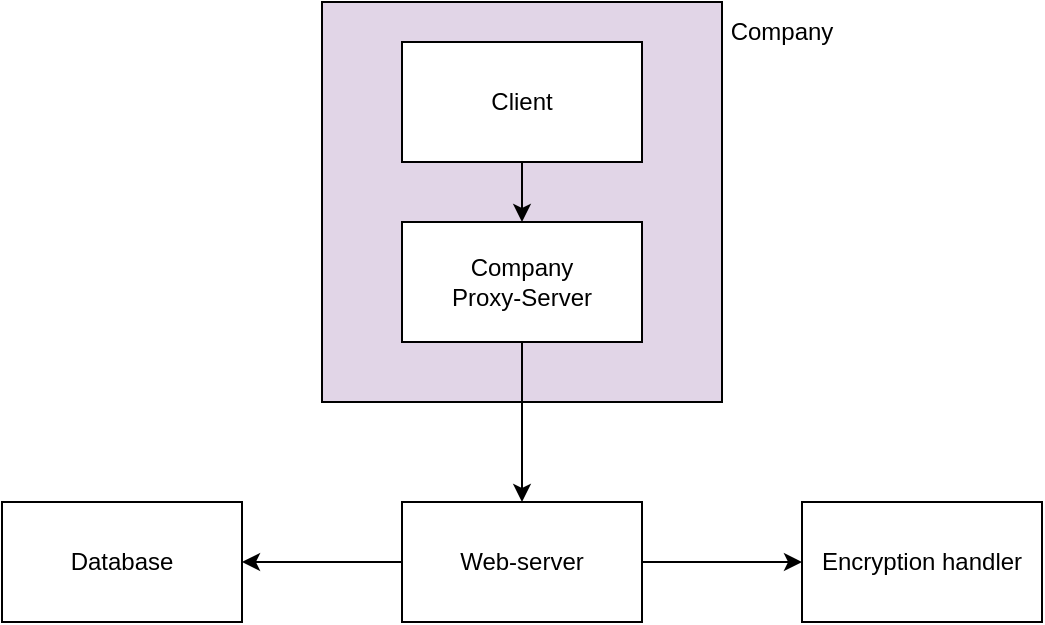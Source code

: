 <mxfile version="20.5.1" type="device"><diagram id="g7Ll5cuUFG1YgxiR-kOX" name="Page-1"><mxGraphModel dx="985" dy="525" grid="1" gridSize="10" guides="1" tooltips="1" connect="1" arrows="1" fold="1" page="1" pageScale="1" pageWidth="827" pageHeight="1169" math="0" shadow="0"><root><mxCell id="0"/><mxCell id="1" parent="0"/><mxCell id="T0v1anZ5TrYYsJiyMfGm-8" value="" style="whiteSpace=wrap;html=1;aspect=fixed;fillColor=#E1D5E7;" vertex="1" parent="1"><mxGeometry x="300" y="20" width="200" height="200" as="geometry"/></mxCell><mxCell id="T0v1anZ5TrYYsJiyMfGm-2" value="" style="edgeStyle=orthogonalEdgeStyle;rounded=0;orthogonalLoop=1;jettySize=auto;html=1;" edge="1" parent="1" source="tVz48I8NiOTt0DzLZgm7-1" target="T0v1anZ5TrYYsJiyMfGm-1"><mxGeometry relative="1" as="geometry"/></mxCell><mxCell id="tVz48I8NiOTt0DzLZgm7-1" value="Client" style="rounded=0;whiteSpace=wrap;html=1;" parent="1" vertex="1"><mxGeometry x="340" y="40" width="120" height="60" as="geometry"/></mxCell><mxCell id="T0v1anZ5TrYYsJiyMfGm-4" value="" style="edgeStyle=orthogonalEdgeStyle;rounded=0;orthogonalLoop=1;jettySize=auto;html=1;" edge="1" parent="1" source="T0v1anZ5TrYYsJiyMfGm-1" target="T0v1anZ5TrYYsJiyMfGm-3"><mxGeometry relative="1" as="geometry"/></mxCell><mxCell id="T0v1anZ5TrYYsJiyMfGm-1" value="Company &lt;br&gt;Proxy-Server" style="rounded=0;whiteSpace=wrap;html=1;" vertex="1" parent="1"><mxGeometry x="340" y="130" width="120" height="60" as="geometry"/></mxCell><mxCell id="T0v1anZ5TrYYsJiyMfGm-6" value="" style="edgeStyle=orthogonalEdgeStyle;rounded=0;orthogonalLoop=1;jettySize=auto;html=1;" edge="1" parent="1" source="T0v1anZ5TrYYsJiyMfGm-3" target="T0v1anZ5TrYYsJiyMfGm-5"><mxGeometry relative="1" as="geometry"/></mxCell><mxCell id="T0v1anZ5TrYYsJiyMfGm-11" value="" style="edgeStyle=orthogonalEdgeStyle;rounded=0;orthogonalLoop=1;jettySize=auto;html=1;" edge="1" parent="1" source="T0v1anZ5TrYYsJiyMfGm-3" target="T0v1anZ5TrYYsJiyMfGm-10"><mxGeometry relative="1" as="geometry"/></mxCell><mxCell id="T0v1anZ5TrYYsJiyMfGm-3" value="Web-server" style="rounded=0;whiteSpace=wrap;html=1;" vertex="1" parent="1"><mxGeometry x="340" y="270" width="120" height="60" as="geometry"/></mxCell><mxCell id="T0v1anZ5TrYYsJiyMfGm-5" value="Database" style="rounded=0;whiteSpace=wrap;html=1;" vertex="1" parent="1"><mxGeometry x="140" y="270" width="120" height="60" as="geometry"/></mxCell><mxCell id="T0v1anZ5TrYYsJiyMfGm-9" value="Company" style="text;html=1;strokeColor=none;fillColor=none;align=center;verticalAlign=middle;whiteSpace=wrap;rounded=0;" vertex="1" parent="1"><mxGeometry x="500" y="20" width="60" height="30" as="geometry"/></mxCell><mxCell id="T0v1anZ5TrYYsJiyMfGm-10" value="Encryption handler" style="rounded=0;whiteSpace=wrap;html=1;" vertex="1" parent="1"><mxGeometry x="540" y="270" width="120" height="60" as="geometry"/></mxCell></root></mxGraphModel></diagram></mxfile>